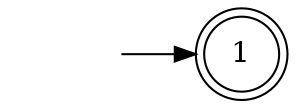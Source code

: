 digraph finite_state_machine {
    rankdir=LR;
    node [shape = doublecircle];  1;
    node [shape = circle];
    "" [shape = none];"" [shape = none];
    "" -> 1;
    
}